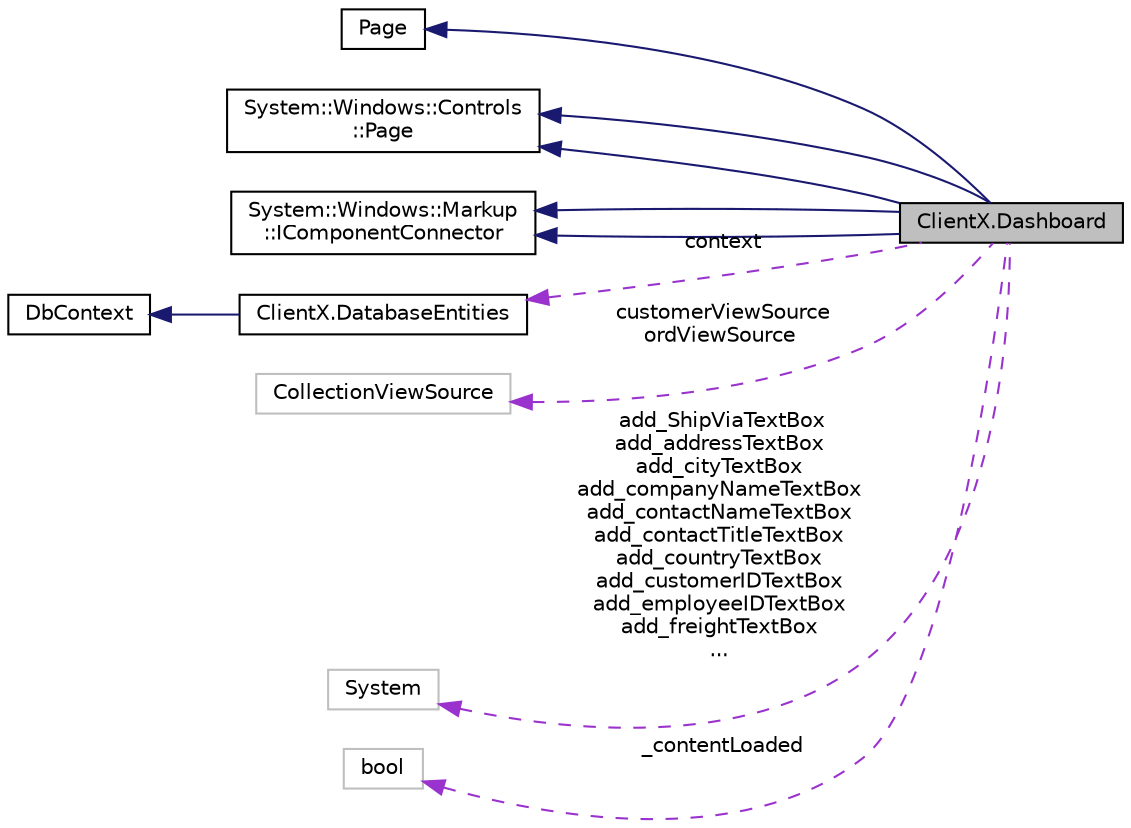digraph "ClientX.Dashboard"
{
 // INTERACTIVE_SVG=YES
 // LATEX_PDF_SIZE
  edge [fontname="Helvetica",fontsize="10",labelfontname="Helvetica",labelfontsize="10"];
  node [fontname="Helvetica",fontsize="10",shape=record];
  rankdir="LR";
  Node1 [label="ClientX.Dashboard",height=0.2,width=0.4,color="black", fillcolor="grey75", style="filled", fontcolor="black",tooltip="Logika interakcji dla klasy Dashboard.xaml"];
  Node2 -> Node1 [dir="back",color="midnightblue",fontsize="10",style="solid",fontname="Helvetica"];
  Node2 [label="Page",height=0.2,width=0.4,color="black", fillcolor="white", style="filled",URL="$class_page.html",tooltip=" "];
  Node3 -> Node1 [dir="back",color="midnightblue",fontsize="10",style="solid",fontname="Helvetica"];
  Node3 [label="System::Windows::Controls\l::Page",height=0.2,width=0.4,color="black", fillcolor="white", style="filled",URL="$class_system_1_1_windows_1_1_controls_1_1_page.html",tooltip=" "];
  Node4 -> Node1 [dir="back",color="midnightblue",fontsize="10",style="solid",fontname="Helvetica"];
  Node4 [label="System::Windows::Markup\l::IComponentConnector",height=0.2,width=0.4,color="black", fillcolor="white", style="filled",URL="$class_system_1_1_windows_1_1_markup_1_1_i_component_connector.html",tooltip=" "];
  Node3 -> Node1 [dir="back",color="midnightblue",fontsize="10",style="solid",fontname="Helvetica"];
  Node4 -> Node1 [dir="back",color="midnightblue",fontsize="10",style="solid",fontname="Helvetica"];
  Node5 -> Node1 [dir="back",color="darkorchid3",fontsize="10",style="dashed",label=" context" ,fontname="Helvetica"];
  Node5 [label="ClientX.DatabaseEntities",height=0.2,width=0.4,color="black", fillcolor="white", style="filled",URL="$class_client_x_1_1_database_entities.html",tooltip=" "];
  Node6 -> Node5 [dir="back",color="midnightblue",fontsize="10",style="solid",fontname="Helvetica"];
  Node6 [label="DbContext",height=0.2,width=0.4,color="black", fillcolor="white", style="filled",URL="$class_db_context.html",tooltip=" "];
  Node7 -> Node1 [dir="back",color="darkorchid3",fontsize="10",style="dashed",label=" customerViewSource\nordViewSource" ,fontname="Helvetica"];
  Node7 [label="CollectionViewSource",height=0.2,width=0.4,color="grey75", fillcolor="white", style="filled",tooltip=" "];
  Node8 -> Node1 [dir="back",color="darkorchid3",fontsize="10",style="dashed",label=" add_ShipViaTextBox\nadd_addressTextBox\nadd_cityTextBox\nadd_companyNameTextBox\nadd_contactNameTextBox\nadd_contactTitleTextBox\nadd_countryTextBox\nadd_customerIDTextBox\nadd_employeeIDTextBox\nadd_freightTextBox\n..." ,fontname="Helvetica"];
  Node8 [label="System",height=0.2,width=0.4,color="grey75", fillcolor="white", style="filled",tooltip=" "];
  Node9 -> Node1 [dir="back",color="darkorchid3",fontsize="10",style="dashed",label=" _contentLoaded" ,fontname="Helvetica"];
  Node9 [label="bool",height=0.2,width=0.4,color="grey75", fillcolor="white", style="filled",tooltip=" "];
}
